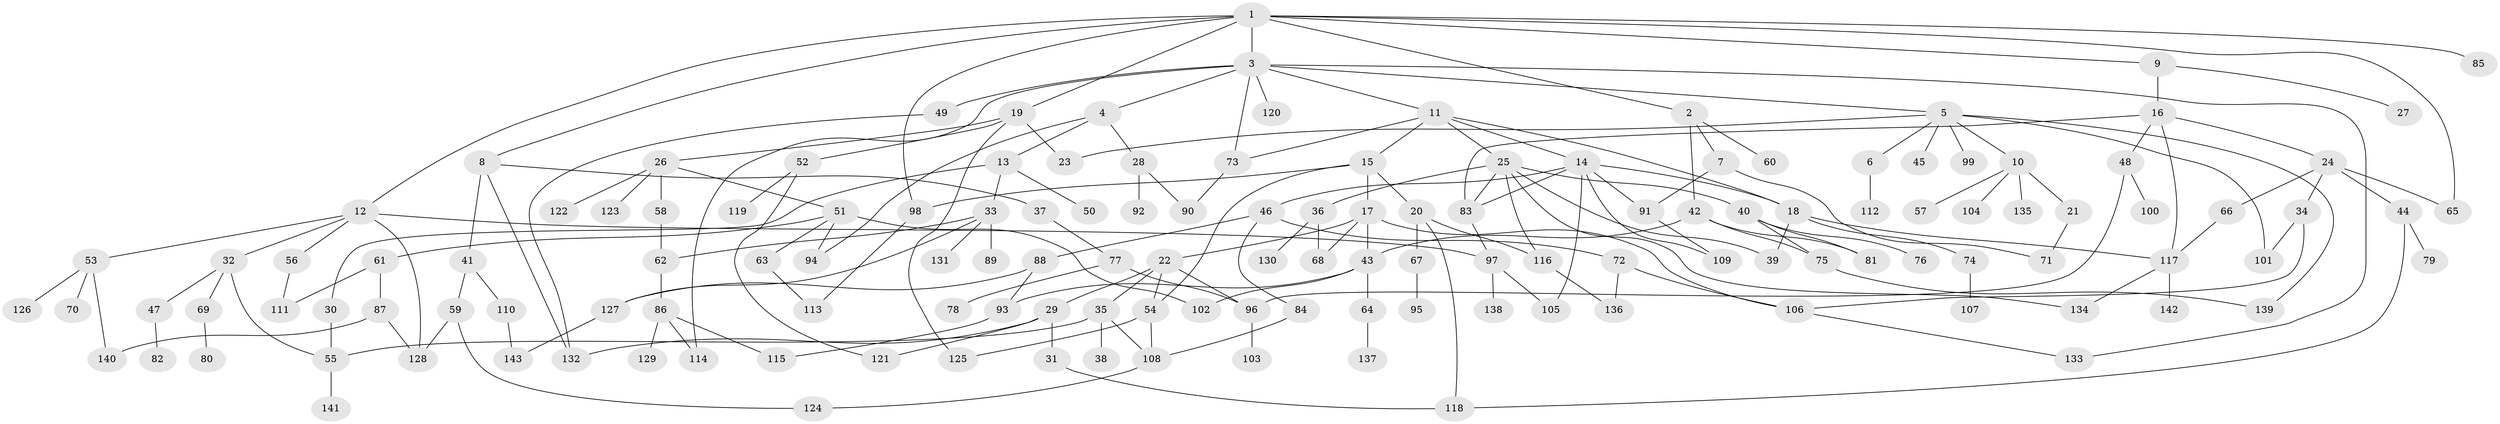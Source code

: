 // coarse degree distribution, {9: 0.030612244897959183, 4: 0.11224489795918367, 6: 0.04081632653061224, 7: 0.030612244897959183, 1: 0.2755102040816326, 3: 0.1836734693877551, 5: 0.09183673469387756, 2: 0.21428571428571427, 10: 0.01020408163265306, 8: 0.01020408163265306}
// Generated by graph-tools (version 1.1) at 2025/41/03/06/25 10:41:28]
// undirected, 143 vertices, 197 edges
graph export_dot {
graph [start="1"]
  node [color=gray90,style=filled];
  1;
  2;
  3;
  4;
  5;
  6;
  7;
  8;
  9;
  10;
  11;
  12;
  13;
  14;
  15;
  16;
  17;
  18;
  19;
  20;
  21;
  22;
  23;
  24;
  25;
  26;
  27;
  28;
  29;
  30;
  31;
  32;
  33;
  34;
  35;
  36;
  37;
  38;
  39;
  40;
  41;
  42;
  43;
  44;
  45;
  46;
  47;
  48;
  49;
  50;
  51;
  52;
  53;
  54;
  55;
  56;
  57;
  58;
  59;
  60;
  61;
  62;
  63;
  64;
  65;
  66;
  67;
  68;
  69;
  70;
  71;
  72;
  73;
  74;
  75;
  76;
  77;
  78;
  79;
  80;
  81;
  82;
  83;
  84;
  85;
  86;
  87;
  88;
  89;
  90;
  91;
  92;
  93;
  94;
  95;
  96;
  97;
  98;
  99;
  100;
  101;
  102;
  103;
  104;
  105;
  106;
  107;
  108;
  109;
  110;
  111;
  112;
  113;
  114;
  115;
  116;
  117;
  118;
  119;
  120;
  121;
  122;
  123;
  124;
  125;
  126;
  127;
  128;
  129;
  130;
  131;
  132;
  133;
  134;
  135;
  136;
  137;
  138;
  139;
  140;
  141;
  142;
  143;
  1 -- 2;
  1 -- 3;
  1 -- 8;
  1 -- 9;
  1 -- 12;
  1 -- 19;
  1 -- 65;
  1 -- 85;
  1 -- 98;
  2 -- 7;
  2 -- 42;
  2 -- 60;
  3 -- 4;
  3 -- 5;
  3 -- 11;
  3 -- 49;
  3 -- 114;
  3 -- 120;
  3 -- 133;
  3 -- 73;
  4 -- 13;
  4 -- 28;
  4 -- 94;
  5 -- 6;
  5 -- 10;
  5 -- 23;
  5 -- 45;
  5 -- 99;
  5 -- 139;
  5 -- 101;
  6 -- 112;
  7 -- 91;
  7 -- 71;
  8 -- 37;
  8 -- 41;
  8 -- 132;
  9 -- 16;
  9 -- 27;
  10 -- 21;
  10 -- 57;
  10 -- 104;
  10 -- 135;
  11 -- 14;
  11 -- 15;
  11 -- 18;
  11 -- 25;
  11 -- 73;
  12 -- 32;
  12 -- 53;
  12 -- 56;
  12 -- 97;
  12 -- 128;
  13 -- 30;
  13 -- 33;
  13 -- 50;
  14 -- 46;
  14 -- 83;
  14 -- 105;
  14 -- 91;
  14 -- 18;
  14 -- 109;
  15 -- 17;
  15 -- 20;
  15 -- 54;
  15 -- 98;
  16 -- 24;
  16 -- 48;
  16 -- 83;
  16 -- 117;
  17 -- 22;
  17 -- 106;
  17 -- 68;
  17 -- 43;
  18 -- 74;
  18 -- 117;
  18 -- 39;
  19 -- 26;
  19 -- 52;
  19 -- 125;
  19 -- 23;
  20 -- 67;
  20 -- 116;
  20 -- 118;
  21 -- 71;
  22 -- 29;
  22 -- 35;
  22 -- 96;
  22 -- 54;
  24 -- 34;
  24 -- 44;
  24 -- 66;
  24 -- 65;
  25 -- 36;
  25 -- 39;
  25 -- 40;
  25 -- 116;
  25 -- 83;
  25 -- 134;
  26 -- 51;
  26 -- 58;
  26 -- 122;
  26 -- 123;
  28 -- 90;
  28 -- 92;
  29 -- 31;
  29 -- 132;
  29 -- 121;
  30 -- 55;
  31 -- 118;
  32 -- 47;
  32 -- 69;
  32 -- 55;
  33 -- 62;
  33 -- 89;
  33 -- 131;
  33 -- 127;
  34 -- 101;
  34 -- 106;
  35 -- 38;
  35 -- 55;
  35 -- 108;
  36 -- 68;
  36 -- 130;
  37 -- 77;
  40 -- 75;
  40 -- 76;
  40 -- 81;
  41 -- 59;
  41 -- 110;
  42 -- 43;
  42 -- 81;
  42 -- 75;
  43 -- 64;
  43 -- 102;
  43 -- 93;
  44 -- 79;
  44 -- 118;
  46 -- 72;
  46 -- 84;
  46 -- 88;
  47 -- 82;
  48 -- 96;
  48 -- 100;
  49 -- 132;
  51 -- 61;
  51 -- 63;
  51 -- 102;
  51 -- 94;
  52 -- 119;
  52 -- 121;
  53 -- 70;
  53 -- 126;
  53 -- 140;
  54 -- 125;
  54 -- 108;
  55 -- 141;
  56 -- 111;
  58 -- 62;
  59 -- 128;
  59 -- 124;
  61 -- 87;
  61 -- 111;
  62 -- 86;
  63 -- 113;
  64 -- 137;
  66 -- 117;
  67 -- 95;
  69 -- 80;
  72 -- 136;
  72 -- 106;
  73 -- 90;
  74 -- 107;
  75 -- 139;
  77 -- 78;
  77 -- 96;
  83 -- 97;
  84 -- 108;
  86 -- 115;
  86 -- 129;
  86 -- 114;
  87 -- 140;
  87 -- 128;
  88 -- 93;
  88 -- 127;
  91 -- 109;
  93 -- 115;
  96 -- 103;
  97 -- 105;
  97 -- 138;
  98 -- 113;
  106 -- 133;
  108 -- 124;
  110 -- 143;
  116 -- 136;
  117 -- 134;
  117 -- 142;
  127 -- 143;
}
